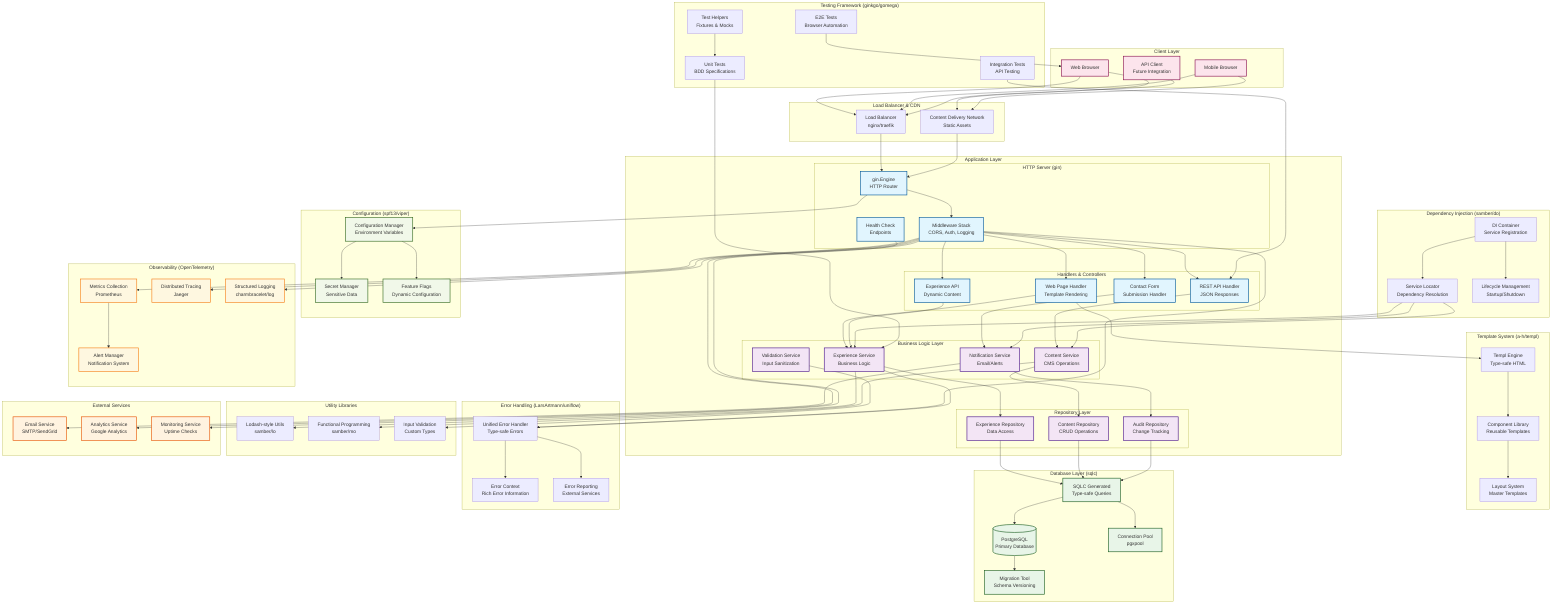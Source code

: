 graph TB
    %% Improved Application Architecture - Proper Go Enterprise Architecture

    subgraph "Client Layer"
        Browser[Web Browser]
        Mobile[Mobile Browser]
        API_Client[API Client<br/>Future Integration]
    end

    subgraph "Load Balancer & CDN"
        CDN[Content Delivery Network<br/>Static Assets]
        LB[Load Balancer<br/>nginx/traefik]
    end

    subgraph "Application Layer"
        subgraph "HTTP Server (gin)"
            Router[gin.Engine<br/>HTTP Router]
            Middleware[Middleware Stack<br/>CORS, Auth, Logging]
            HealthCheck[Health Check<br/>Endpoints]
        end

        subgraph "Handlers & Controllers"
            WebHandler[Web Page Handler<br/>Template Rendering]
            APIHandler[REST API Handler<br/>JSON Responses]
            ExperienceHandler[Experience API<br/>Dynamic Content]
            ContactHandler[Contact Form<br/>Submission Handler]
        end

        subgraph "Business Logic Layer"
            ExperienceService[Experience Service<br/>Business Logic]
            ContentService[Content Service<br/>CMS Operations]
            NotificationService[Notification Service<br/>Email/Alerts]
            ValidationService[Validation Service<br/>Input Sanitization]
        end

        subgraph "Repository Layer"
            ExperienceRepo[Experience Repository<br/>Data Access]
            ContentRepo[Content Repository<br/>CRUD Operations]
            AuditRepo[Audit Repository<br/>Change Tracking]
        end
    end

    subgraph "Template System (a-h/templ)"
        TemplateEngine[Templ Engine<br/>Type-safe HTML]
        ComponentLib[Component Library<br/>Reusable Templates]
        LayoutSystem[Layout System<br/>Master Templates]
    end

    subgraph "Configuration (spf13/viper)"
        ConfigManager[Configuration Manager<br/>Environment Variables]
        SecretManager[Secret Manager<br/>Sensitive Data]
        FeatureFlags[Feature Flags<br/>Dynamic Configuration]
    end

    subgraph "Database Layer (sqlc)"
        Database[(PostgreSQL<br/>Primary Database)]
        QueryLayer[SQLC Generated<br/>Type-safe Queries]
        MigrationTool[Migration Tool<br/>Schema Versioning]
        ConnectionPool[Connection Pool<br/>pgxpool]
    end

    subgraph "Observability (OpenTelemetry)"
        Metrics[Metrics Collection<br/>Prometheus]
        Tracing[Distributed Tracing<br/>Jaeger]
        Logging[Structured Logging<br/>charmbracelet/log]
        Alerts[Alert Manager<br/>Notification System]
    end

    subgraph "Error Handling (LarsArtmann/uniflow)"
        ErrorHandler[Unified Error Handler<br/>Type-safe Errors]
        ErrorContext[Error Context<br/>Rich Error Information]
        ErrorReporting[Error Reporting<br/>External Services]
    end

    subgraph "Testing Framework (ginkgo/gomega)"
        UnitTests[Unit Tests<br/>BDD Specifications]
        IntegrationTests[Integration Tests<br/>API Testing]
        E2ETests[E2E Tests<br/>Browser Automation]
        TestHelpers[Test Helpers<br/>Fixtures & Mocks]
    end

    subgraph "Dependency Injection (samber/do)"
        DIContainer[DI Container<br/>Service Registration]
        ServiceLocator[Service Locator<br/>Dependency Resolution]
        Lifecycle[Lifecycle Management<br/>Startup/Shutdown]
    end

    subgraph "Utility Libraries"
        LoUtils[Lodash-style Utils<br/>samber/lo]
        Monads[Functional Programming<br/>samber/mo]
        Validation[Input Validation<br/>Custom Types]
    end

    subgraph "External Services"
        EmailService[Email Service<br/>SMTP/SendGrid]
        Analytics[Analytics Service<br/>Google Analytics]
        Monitoring[Monitoring Service<br/>Uptime Checks]
    end

    %% Client Connections
    Browser --> CDN
    Mobile --> CDN
    Browser --> LB
    Mobile --> LB
    API_Client --> LB

    %% Load Balancer Connections
    LB --> Router
    CDN --> Router

    %% HTTP Layer Connections
    Router --> Middleware
    Middleware --> WebHandler
    Middleware --> APIHandler
    Middleware --> ExperienceHandler
    Middleware --> ContactHandler

    %% Handler to Service Connections
    WebHandler --> ExperienceService
    APIHandler --> ContentService
    ExperienceHandler --> ExperienceService
    ContactHandler --> NotificationService

    %% Service to Repository Connections
    ExperienceService --> ExperienceRepo
    ContentService --> ContentRepo
    NotificationService --> AuditRepo

    %% Repository to Database Connections
    ExperienceRepo --> QueryLayer
    ContentRepo --> QueryLayer
    AuditRepo --> QueryLayer
    QueryLayer --> Database

    %% Template System Connections
    WebHandler --> TemplateEngine
    TemplateEngine --> ComponentLib
    ComponentLib --> LayoutSystem

    %% Configuration Connections
    Router --> ConfigManager
    ConfigManager --> SecretManager
    ConfigManager --> FeatureFlags

    %% Database Management
    Database --> MigrationTool
    QueryLayer --> ConnectionPool

    %% Observability Connections
    Middleware --> Metrics
    Middleware --> Tracing
    Middleware --> Logging
    Metrics --> Alerts

    %% Error Handling Connections
    Middleware --> ErrorHandler
    ExperienceService --> ErrorHandler
    ErrorHandler --> ErrorContext
    ErrorHandler --> ErrorReporting

    %% Dependency Injection
    DIContainer --> ServiceLocator
    ServiceLocator --> ExperienceService
    ServiceLocator --> ContentService
    ServiceLocator --> NotificationService
    DIContainer --> Lifecycle

    %% Utility Integration
    ExperienceService --> LoUtils
    ContentService --> Monads
    ValidationService --> Validation

    %% External Service Integration
    NotificationService --> EmailService
    Middleware --> Analytics
    HealthCheck --> Monitoring

    %% Testing Integration
    UnitTests --> ExperienceService
    IntegrationTests --> APIHandler
    E2ETests --> Browser
    TestHelpers --> UnitTests

    %% Styling
    classDef server fill:#e1f5fe,stroke:#01579b,stroke-width:2px
    classDef service fill:#f3e5f5,stroke:#4a148c,stroke-width:2px
    classDef database fill:#e8f5e8,stroke:#1b5e20,stroke-width:2px
    classDef external fill:#fff3e0,stroke:#e65100,stroke-width:2px
    classDef client fill:#fce4ec,stroke:#880e4f,stroke-width:2px
    classDef config fill:#f1f8e9,stroke:#33691e,stroke-width:2px
    classDef observability fill:#fef7e0,stroke:#f57f17,stroke-width:2px

    class Router,Middleware,HealthCheck,WebHandler,APIHandler,ExperienceHandler,ContactHandler server
    class ExperienceService,ContentService,NotificationService,ValidationService,ExperienceRepo,ContentRepo,AuditRepo service
    class Database,QueryLayer,MigrationTool,ConnectionPool database
    class EmailService,Analytics,Monitoring external
    class Browser,Mobile,API_Client client
    class ConfigManager,SecretManager,FeatureFlags config
    class Metrics,Tracing,Logging,Alerts observability